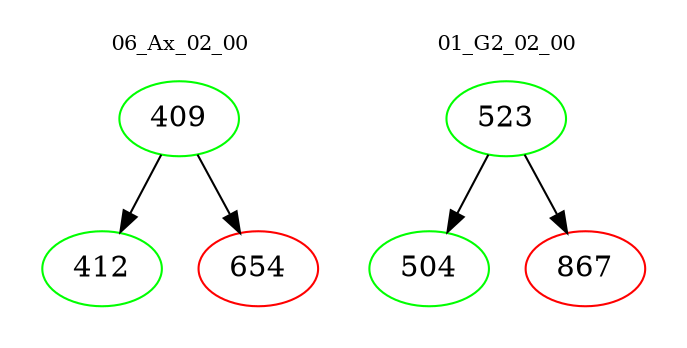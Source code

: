 digraph{
subgraph cluster_0 {
color = white
label = "06_Ax_02_00";
fontsize=10;
T0_409 [label="409", color="green"]
T0_409 -> T0_412 [color="black"]
T0_412 [label="412", color="green"]
T0_409 -> T0_654 [color="black"]
T0_654 [label="654", color="red"]
}
subgraph cluster_1 {
color = white
label = "01_G2_02_00";
fontsize=10;
T1_523 [label="523", color="green"]
T1_523 -> T1_504 [color="black"]
T1_504 [label="504", color="green"]
T1_523 -> T1_867 [color="black"]
T1_867 [label="867", color="red"]
}
}
